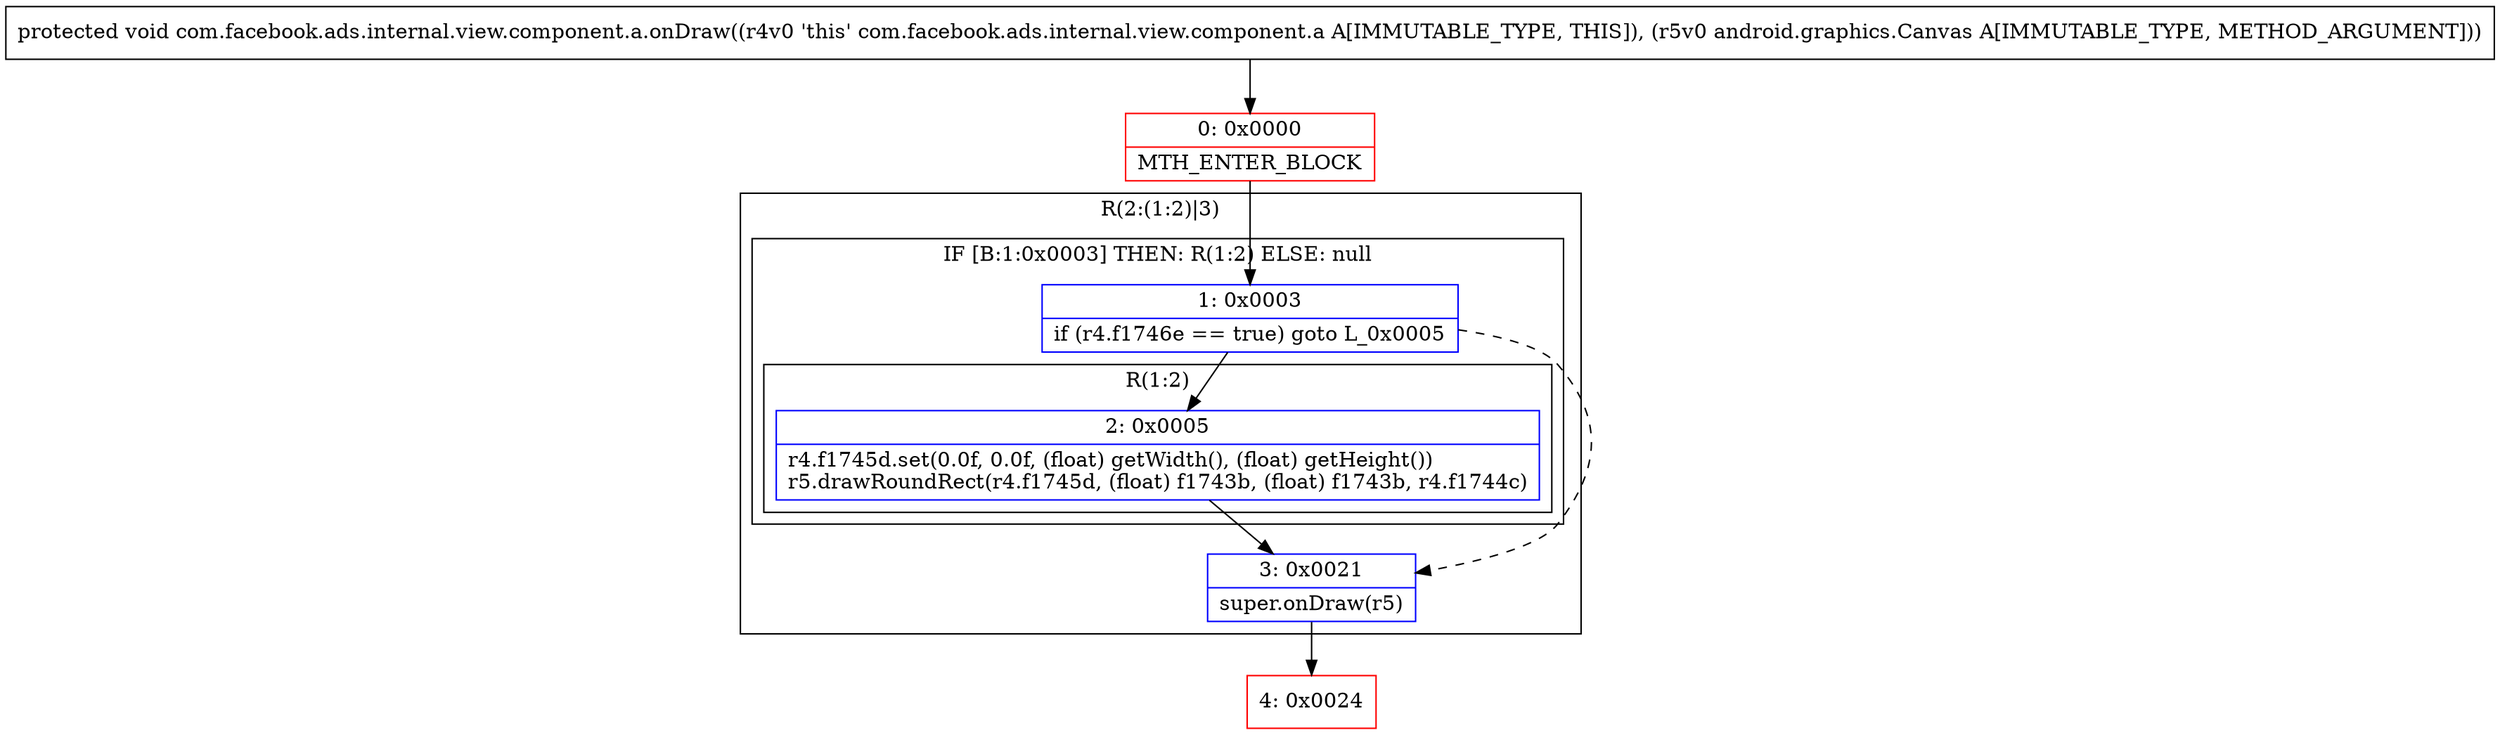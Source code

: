 digraph "CFG forcom.facebook.ads.internal.view.component.a.onDraw(Landroid\/graphics\/Canvas;)V" {
subgraph cluster_Region_1218801197 {
label = "R(2:(1:2)|3)";
node [shape=record,color=blue];
subgraph cluster_IfRegion_370261582 {
label = "IF [B:1:0x0003] THEN: R(1:2) ELSE: null";
node [shape=record,color=blue];
Node_1 [shape=record,label="{1\:\ 0x0003|if (r4.f1746e == true) goto L_0x0005\l}"];
subgraph cluster_Region_467357197 {
label = "R(1:2)";
node [shape=record,color=blue];
Node_2 [shape=record,label="{2\:\ 0x0005|r4.f1745d.set(0.0f, 0.0f, (float) getWidth(), (float) getHeight())\lr5.drawRoundRect(r4.f1745d, (float) f1743b, (float) f1743b, r4.f1744c)\l}"];
}
}
Node_3 [shape=record,label="{3\:\ 0x0021|super.onDraw(r5)\l}"];
}
Node_0 [shape=record,color=red,label="{0\:\ 0x0000|MTH_ENTER_BLOCK\l}"];
Node_4 [shape=record,color=red,label="{4\:\ 0x0024}"];
MethodNode[shape=record,label="{protected void com.facebook.ads.internal.view.component.a.onDraw((r4v0 'this' com.facebook.ads.internal.view.component.a A[IMMUTABLE_TYPE, THIS]), (r5v0 android.graphics.Canvas A[IMMUTABLE_TYPE, METHOD_ARGUMENT])) }"];
MethodNode -> Node_0;
Node_1 -> Node_2;
Node_1 -> Node_3[style=dashed];
Node_2 -> Node_3;
Node_3 -> Node_4;
Node_0 -> Node_1;
}

